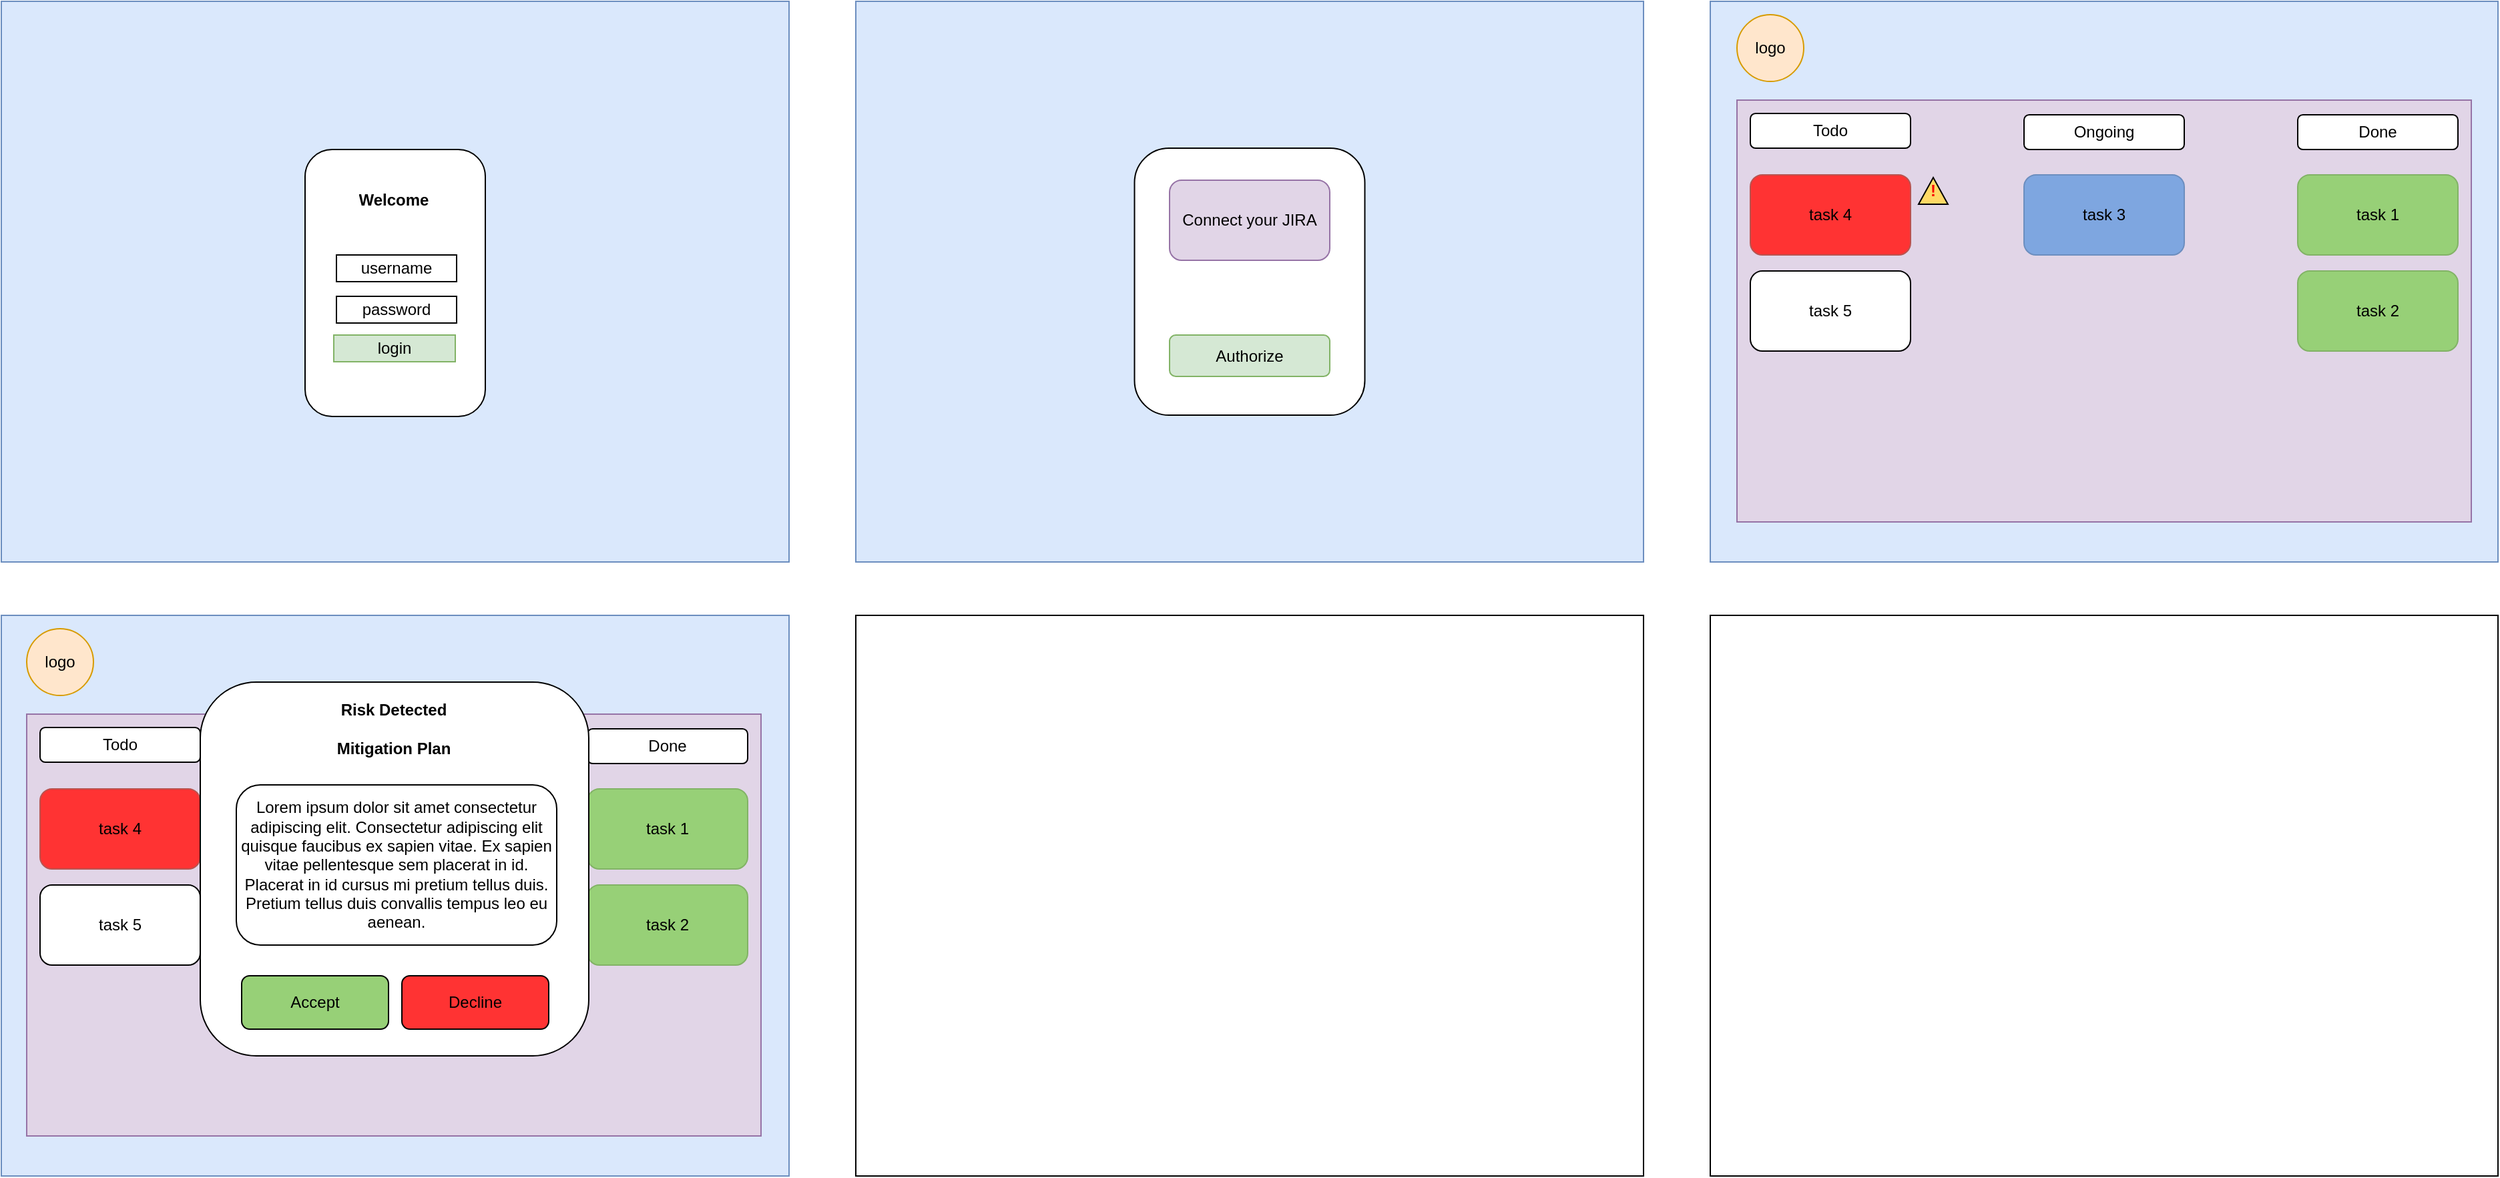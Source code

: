 <mxfile version="28.1.0">
  <diagram name="Page-1" id="VqDgL3Xh2LhGNzMud35-">
    <mxGraphModel dx="1086" dy="667" grid="1" gridSize="10" guides="1" tooltips="1" connect="1" arrows="1" fold="1" page="1" pageScale="1" pageWidth="850" pageHeight="1100" math="0" shadow="0">
      <root>
        <mxCell id="0" />
        <mxCell id="1" parent="0" />
        <mxCell id="_iMaxltSltyhO5bxiZkw-1" value="" style="rounded=0;whiteSpace=wrap;html=1;fillColor=#dae8fc;strokeColor=#6c8ebf;" vertex="1" parent="1">
          <mxGeometry x="30" y="80" width="590" height="420" as="geometry" />
        </mxCell>
        <mxCell id="_iMaxltSltyhO5bxiZkw-2" value="" style="rounded=0;whiteSpace=wrap;html=1;fillColor=#dae8fc;strokeColor=#6c8ebf;" vertex="1" parent="1">
          <mxGeometry x="670" y="80" width="590" height="420" as="geometry" />
        </mxCell>
        <mxCell id="_iMaxltSltyhO5bxiZkw-3" value="" style="rounded=0;whiteSpace=wrap;html=1;fillColor=#dae8fc;strokeColor=#6c8ebf;" vertex="1" parent="1">
          <mxGeometry x="1310" y="80" width="590" height="420" as="geometry" />
        </mxCell>
        <mxCell id="_iMaxltSltyhO5bxiZkw-4" value="" style="rounded=0;whiteSpace=wrap;html=1;fillColor=#dae8fc;strokeColor=#6c8ebf;" vertex="1" parent="1">
          <mxGeometry x="30" y="540" width="590" height="420" as="geometry" />
        </mxCell>
        <mxCell id="_iMaxltSltyhO5bxiZkw-5" value="" style="rounded=0;whiteSpace=wrap;html=1;" vertex="1" parent="1">
          <mxGeometry x="670" y="540" width="590" height="420" as="geometry" />
        </mxCell>
        <mxCell id="_iMaxltSltyhO5bxiZkw-6" value="" style="rounded=0;whiteSpace=wrap;html=1;" vertex="1" parent="1">
          <mxGeometry x="1310" y="540" width="590" height="420" as="geometry" />
        </mxCell>
        <mxCell id="_iMaxltSltyhO5bxiZkw-8" value="" style="rounded=1;whiteSpace=wrap;html=1;" vertex="1" parent="1">
          <mxGeometry x="257.5" y="191" width="135" height="200" as="geometry" />
        </mxCell>
        <mxCell id="_iMaxltSltyhO5bxiZkw-9" value="&lt;div align=&quot;center&quot;&gt;&lt;b&gt;Welcome&lt;/b&gt;&lt;/div&gt;" style="text;strokeColor=none;fillColor=none;align=center;verticalAlign=middle;spacingLeft=4;spacingRight=4;overflow=hidden;points=[[0,0.5],[1,0.5]];portConstraint=eastwest;rotatable=0;whiteSpace=wrap;html=1;" vertex="1" parent="1">
          <mxGeometry x="284" y="214" width="80" height="30" as="geometry" />
        </mxCell>
        <mxCell id="_iMaxltSltyhO5bxiZkw-12" value="username" style="rounded=0;whiteSpace=wrap;html=1;" vertex="1" parent="1">
          <mxGeometry x="281" y="270" width="90" height="20" as="geometry" />
        </mxCell>
        <mxCell id="_iMaxltSltyhO5bxiZkw-13" value="password" style="rounded=0;whiteSpace=wrap;html=1;" vertex="1" parent="1">
          <mxGeometry x="281" y="301" width="90" height="20" as="geometry" />
        </mxCell>
        <mxCell id="_iMaxltSltyhO5bxiZkw-14" value="login" style="rounded=0;whiteSpace=wrap;html=1;fillColor=#d5e8d4;strokeColor=#82b366;" vertex="1" parent="1">
          <mxGeometry x="279" y="330" width="91" height="20" as="geometry" />
        </mxCell>
        <mxCell id="_iMaxltSltyhO5bxiZkw-21" value="" style="rounded=1;whiteSpace=wrap;html=1;" vertex="1" parent="1">
          <mxGeometry x="878.75" y="190" width="172.5" height="200" as="geometry" />
        </mxCell>
        <mxCell id="_iMaxltSltyhO5bxiZkw-22" value="Connect your JIRA" style="rounded=1;whiteSpace=wrap;html=1;fillColor=#e1d5e7;strokeColor=#9673a6;" vertex="1" parent="1">
          <mxGeometry x="905" y="214" width="120" height="60" as="geometry" />
        </mxCell>
        <mxCell id="_iMaxltSltyhO5bxiZkw-23" value="Authorize" style="rounded=1;whiteSpace=wrap;html=1;fillColor=#d5e8d4;strokeColor=#82b366;" vertex="1" parent="1">
          <mxGeometry x="905" y="330" width="120" height="31" as="geometry" />
        </mxCell>
        <mxCell id="_iMaxltSltyhO5bxiZkw-24" value="logo" style="ellipse;whiteSpace=wrap;html=1;aspect=fixed;fillColor=#ffe6cc;strokeColor=#d79b00;" vertex="1" parent="1">
          <mxGeometry x="1330" y="90" width="50" height="50" as="geometry" />
        </mxCell>
        <mxCell id="_iMaxltSltyhO5bxiZkw-25" value="" style="rounded=0;whiteSpace=wrap;html=1;fillColor=#e1d5e7;strokeColor=#9673a6;" vertex="1" parent="1">
          <mxGeometry x="1330" y="154" width="550" height="316" as="geometry" />
        </mxCell>
        <mxCell id="_iMaxltSltyhO5bxiZkw-26" value="Todo" style="rounded=1;whiteSpace=wrap;html=1;" vertex="1" parent="1">
          <mxGeometry x="1340" y="164" width="120" height="26" as="geometry" />
        </mxCell>
        <mxCell id="_iMaxltSltyhO5bxiZkw-27" value="task 4" style="rounded=1;whiteSpace=wrap;html=1;fillColor=#FF3333;strokeColor=#b85450;" vertex="1" parent="1">
          <mxGeometry x="1340" y="210" width="120" height="60" as="geometry" />
        </mxCell>
        <mxCell id="_iMaxltSltyhO5bxiZkw-28" value="task 5" style="rounded=1;whiteSpace=wrap;html=1;" vertex="1" parent="1">
          <mxGeometry x="1340" y="282" width="120" height="60" as="geometry" />
        </mxCell>
        <mxCell id="_iMaxltSltyhO5bxiZkw-29" value="Done" style="rounded=1;whiteSpace=wrap;html=1;" vertex="1" parent="1">
          <mxGeometry x="1750" y="165" width="120" height="26" as="geometry" />
        </mxCell>
        <mxCell id="_iMaxltSltyhO5bxiZkw-30" value="Ongoing" style="rounded=1;whiteSpace=wrap;html=1;" vertex="1" parent="1">
          <mxGeometry x="1545" y="165" width="120" height="26" as="geometry" />
        </mxCell>
        <mxCell id="_iMaxltSltyhO5bxiZkw-31" value="task 3" style="rounded=1;whiteSpace=wrap;html=1;fillColor=#7EA6E0;strokeColor=#6c8ebf;" vertex="1" parent="1">
          <mxGeometry x="1545" y="210" width="120" height="60" as="geometry" />
        </mxCell>
        <mxCell id="_iMaxltSltyhO5bxiZkw-32" value="task 1" style="rounded=1;whiteSpace=wrap;html=1;fillColor=#97D077;strokeColor=#82b366;" vertex="1" parent="1">
          <mxGeometry x="1750" y="210" width="120" height="60" as="geometry" />
        </mxCell>
        <mxCell id="_iMaxltSltyhO5bxiZkw-33" value="task 2" style="rounded=1;whiteSpace=wrap;html=1;fillColor=#97D077;strokeColor=#82b366;" vertex="1" parent="1">
          <mxGeometry x="1750" y="282" width="120" height="60" as="geometry" />
        </mxCell>
        <mxCell id="_iMaxltSltyhO5bxiZkw-34" value="" style="triangle;whiteSpace=wrap;html=1;rotation=-90;fillColor=#FFD966;" vertex="1" parent="1">
          <mxGeometry x="1467" y="211" width="20" height="22" as="geometry" />
        </mxCell>
        <mxCell id="_iMaxltSltyhO5bxiZkw-35" value="&lt;b&gt;&lt;span style=&quot;color: rgb(248, 0, 0);&quot;&gt;!&lt;/span&gt;&lt;/b&gt;" style="text;strokeColor=none;fillColor=none;align=left;verticalAlign=middle;spacingLeft=4;spacingRight=4;overflow=hidden;points=[[0,0.5],[1,0.5]];portConstraint=eastwest;rotatable=0;whiteSpace=wrap;html=1;" vertex="1" parent="1">
          <mxGeometry x="1469" y="207" width="80" height="30" as="geometry" />
        </mxCell>
        <mxCell id="_iMaxltSltyhO5bxiZkw-36" value="logo" style="ellipse;whiteSpace=wrap;html=1;aspect=fixed;fillColor=#ffe6cc;strokeColor=#d79b00;" vertex="1" parent="1">
          <mxGeometry x="49" y="550" width="50" height="50" as="geometry" />
        </mxCell>
        <mxCell id="_iMaxltSltyhO5bxiZkw-37" value="" style="rounded=0;whiteSpace=wrap;html=1;fillColor=#e1d5e7;strokeColor=#9673a6;" vertex="1" parent="1">
          <mxGeometry x="49" y="614" width="550" height="316" as="geometry" />
        </mxCell>
        <mxCell id="_iMaxltSltyhO5bxiZkw-38" value="Todo" style="rounded=1;whiteSpace=wrap;html=1;" vertex="1" parent="1">
          <mxGeometry x="59" y="624" width="120" height="26" as="geometry" />
        </mxCell>
        <mxCell id="_iMaxltSltyhO5bxiZkw-39" value="task 4" style="rounded=1;whiteSpace=wrap;html=1;fillColor=#FF3333;strokeColor=#b85450;" vertex="1" parent="1">
          <mxGeometry x="59" y="670" width="120" height="60" as="geometry" />
        </mxCell>
        <mxCell id="_iMaxltSltyhO5bxiZkw-40" value="task 5" style="rounded=1;whiteSpace=wrap;html=1;" vertex="1" parent="1">
          <mxGeometry x="59" y="742" width="120" height="60" as="geometry" />
        </mxCell>
        <mxCell id="_iMaxltSltyhO5bxiZkw-41" value="Done" style="rounded=1;whiteSpace=wrap;html=1;" vertex="1" parent="1">
          <mxGeometry x="469" y="625" width="120" height="26" as="geometry" />
        </mxCell>
        <mxCell id="_iMaxltSltyhO5bxiZkw-42" value="Ongoing" style="rounded=1;whiteSpace=wrap;html=1;" vertex="1" parent="1">
          <mxGeometry x="264" y="625" width="120" height="26" as="geometry" />
        </mxCell>
        <mxCell id="_iMaxltSltyhO5bxiZkw-43" value="task 3" style="rounded=1;whiteSpace=wrap;html=1;fillColor=#7EA6E0;strokeColor=#6c8ebf;" vertex="1" parent="1">
          <mxGeometry x="264" y="670" width="120" height="60" as="geometry" />
        </mxCell>
        <mxCell id="_iMaxltSltyhO5bxiZkw-44" value="task 1" style="rounded=1;whiteSpace=wrap;html=1;fillColor=#97D077;strokeColor=#82b366;" vertex="1" parent="1">
          <mxGeometry x="469" y="670" width="120" height="60" as="geometry" />
        </mxCell>
        <mxCell id="_iMaxltSltyhO5bxiZkw-45" value="task 2" style="rounded=1;whiteSpace=wrap;html=1;fillColor=#97D077;strokeColor=#82b366;" vertex="1" parent="1">
          <mxGeometry x="469" y="742" width="120" height="60" as="geometry" />
        </mxCell>
        <mxCell id="_iMaxltSltyhO5bxiZkw-46" value="" style="triangle;whiteSpace=wrap;html=1;rotation=-90;fillColor=#FFD966;" vertex="1" parent="1">
          <mxGeometry x="186" y="671" width="20" height="22" as="geometry" />
        </mxCell>
        <mxCell id="_iMaxltSltyhO5bxiZkw-47" value="&lt;b&gt;&lt;span style=&quot;color: rgb(248, 0, 0);&quot;&gt;!&lt;/span&gt;&lt;/b&gt;" style="text;strokeColor=none;fillColor=none;align=left;verticalAlign=middle;spacingLeft=4;spacingRight=4;overflow=hidden;points=[[0,0.5],[1,0.5]];portConstraint=eastwest;rotatable=0;whiteSpace=wrap;html=1;" vertex="1" parent="1">
          <mxGeometry x="188" y="667" width="80" height="30" as="geometry" />
        </mxCell>
        <mxCell id="_iMaxltSltyhO5bxiZkw-48" value="" style="rounded=1;whiteSpace=wrap;html=1;" vertex="1" parent="1">
          <mxGeometry x="179" y="590" width="291" height="280" as="geometry" />
        </mxCell>
        <mxCell id="_iMaxltSltyhO5bxiZkw-49" value="&lt;div&gt;Risk Detected&lt;/div&gt;&lt;div&gt;&lt;br&gt;&lt;/div&gt;&lt;div&gt;Mitigation Plan&lt;/div&gt;" style="text;strokeColor=none;fillColor=none;align=center;verticalAlign=middle;spacingLeft=4;spacingRight=4;overflow=hidden;points=[[0,0.5],[1,0.5]];portConstraint=eastwest;rotatable=0;whiteSpace=wrap;html=1;fontStyle=1" vertex="1" parent="1">
          <mxGeometry x="267" y="600" width="114" height="50" as="geometry" />
        </mxCell>
        <mxCell id="_iMaxltSltyhO5bxiZkw-50" value="Lorem ipsum dolor sit amet consectetur adipiscing elit. Consectetur adipiscing elit quisque faucibus ex sapien vitae. Ex sapien vitae pellentesque sem placerat in id. Placerat in id cursus mi pretium tellus duis. Pretium tellus duis convallis tempus leo eu aenean." style="rounded=1;whiteSpace=wrap;html=1;align=center;" vertex="1" parent="1">
          <mxGeometry x="206" y="667" width="240" height="120" as="geometry" />
        </mxCell>
        <mxCell id="_iMaxltSltyhO5bxiZkw-51" value="Accept" style="rounded=1;whiteSpace=wrap;html=1;labelBackgroundColor=#97D077;fillColor=#97D077;" vertex="1" parent="1">
          <mxGeometry x="210" y="810" width="110" height="40" as="geometry" />
        </mxCell>
        <mxCell id="_iMaxltSltyhO5bxiZkw-52" value="Decline" style="rounded=1;whiteSpace=wrap;html=1;labelBackgroundColor=#FF3333;fillColor=#FF3333;" vertex="1" parent="1">
          <mxGeometry x="330" y="810" width="110" height="40" as="geometry" />
        </mxCell>
      </root>
    </mxGraphModel>
  </diagram>
</mxfile>
